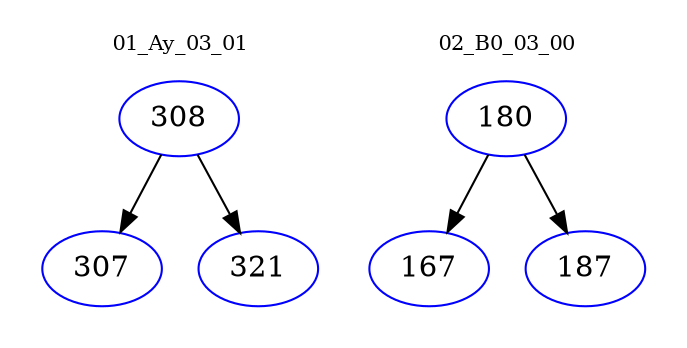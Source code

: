 digraph{
subgraph cluster_0 {
color = white
label = "01_Ay_03_01";
fontsize=10;
T0_308 [label="308", color="blue"]
T0_308 -> T0_307 [color="black"]
T0_307 [label="307", color="blue"]
T0_308 -> T0_321 [color="black"]
T0_321 [label="321", color="blue"]
}
subgraph cluster_1 {
color = white
label = "02_B0_03_00";
fontsize=10;
T1_180 [label="180", color="blue"]
T1_180 -> T1_167 [color="black"]
T1_167 [label="167", color="blue"]
T1_180 -> T1_187 [color="black"]
T1_187 [label="187", color="blue"]
}
}
